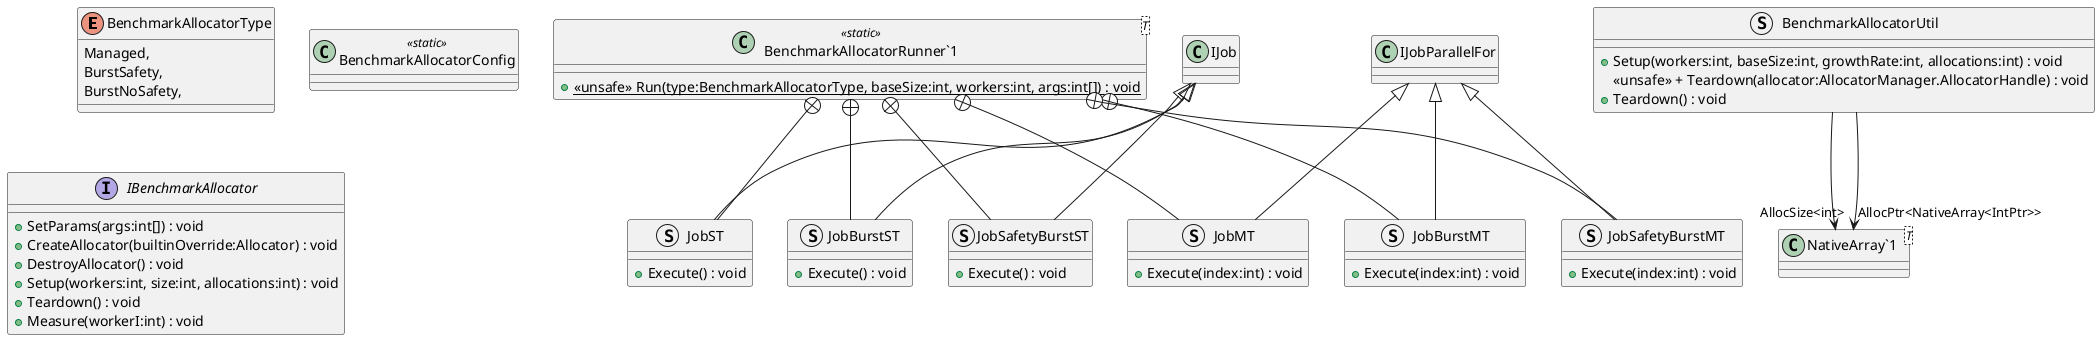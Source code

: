 @startuml
enum BenchmarkAllocatorType {
    Managed,
    BurstSafety,
    BurstNoSafety,
}
class BenchmarkAllocatorConfig <<static>> {
}
interface IBenchmarkAllocator {
    + SetParams(args:int[]) : void
    + CreateAllocator(builtinOverride:Allocator) : void
    + DestroyAllocator() : void
    + Setup(workers:int, size:int, allocations:int) : void
    + Teardown() : void
    + Measure(workerI:int) : void
}
class "BenchmarkAllocatorRunner`1"<T> <<static>> {
    + {static} <<unsafe>> Run(type:BenchmarkAllocatorType, baseSize:int, workers:int, args:int[]) : void
}
struct BenchmarkAllocatorUtil {
    + Setup(workers:int, baseSize:int, growthRate:int, allocations:int) : void
    <<unsafe>> + Teardown(allocator:AllocatorManager.AllocatorHandle) : void
    + Teardown() : void
}
struct JobST {
    + Execute() : void
}
struct JobBurstST {
    + Execute() : void
}
struct JobSafetyBurstST {
    + Execute() : void
}
struct JobMT {
    + Execute(index:int) : void
}
struct JobBurstMT {
    + Execute(index:int) : void
}
struct JobSafetyBurstMT {
    + Execute(index:int) : void
}
class "NativeArray`1"<T> {
}
BenchmarkAllocatorUtil --> "AllocPtr<NativeArray<IntPtr>>" "NativeArray`1"
BenchmarkAllocatorUtil --> "AllocSize<int>" "NativeArray`1"
"BenchmarkAllocatorRunner`1" +-- JobST
IJob <|-- JobST
"BenchmarkAllocatorRunner`1" +-- JobBurstST
IJob <|-- JobBurstST
"BenchmarkAllocatorRunner`1" +-- JobSafetyBurstST
IJob <|-- JobSafetyBurstST
"BenchmarkAllocatorRunner`1" +-- JobMT
IJobParallelFor <|-- JobMT
"BenchmarkAllocatorRunner`1" +-- JobBurstMT
IJobParallelFor <|-- JobBurstMT
"BenchmarkAllocatorRunner`1" +-- JobSafetyBurstMT
IJobParallelFor <|-- JobSafetyBurstMT
@enduml
